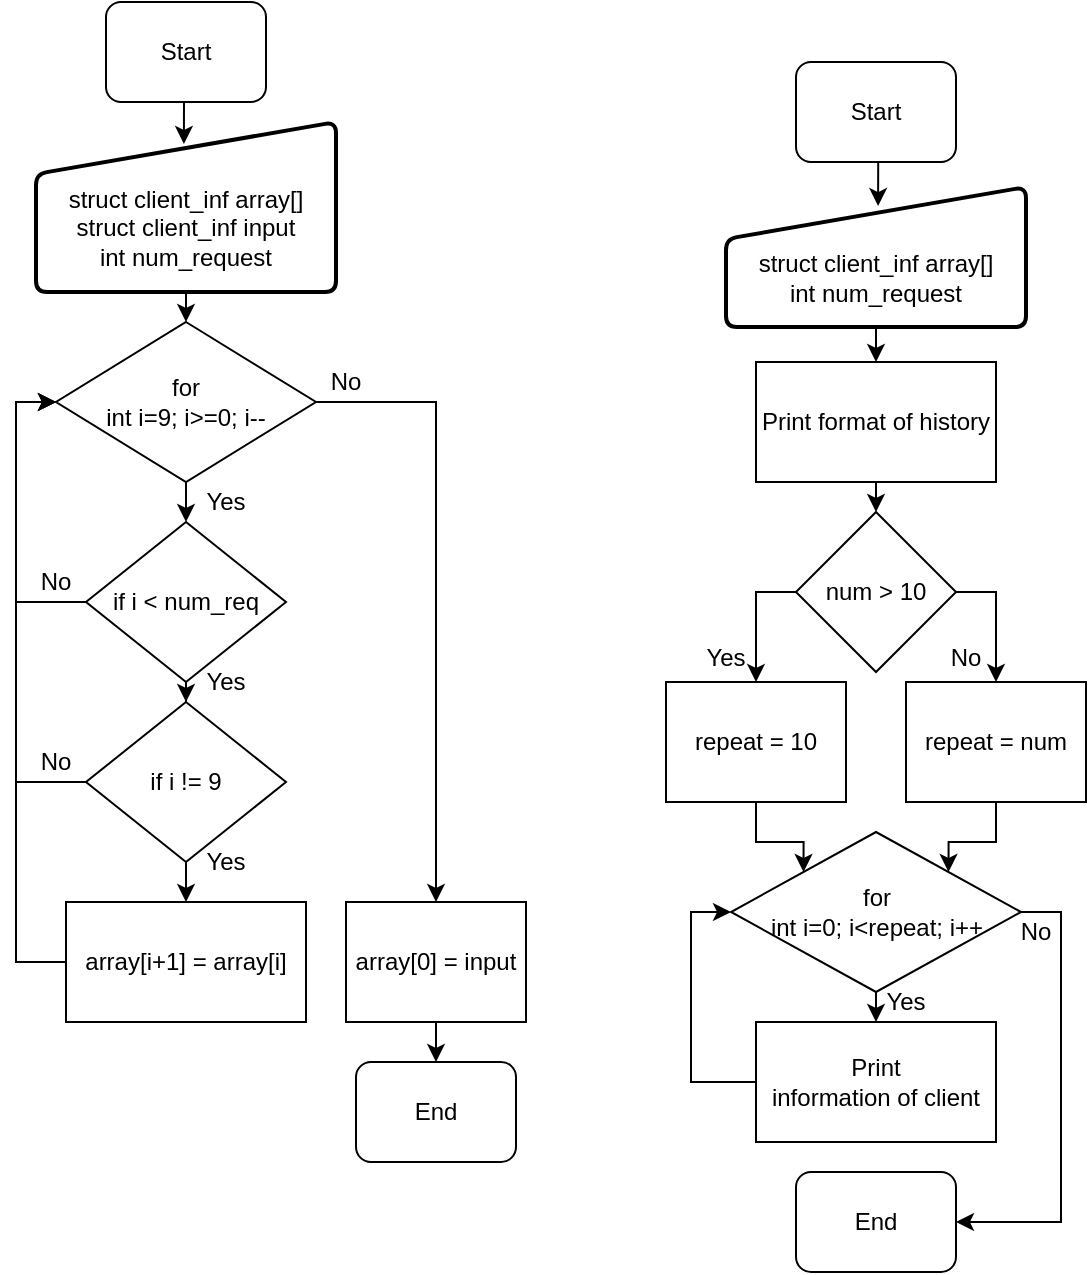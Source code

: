 <mxfile version="10.6.7" type="device"><diagram id="Nk43niPTdA1udJjl2MFU" name="Page-1"><mxGraphModel dx="1139" dy="829" grid="1" gridSize="10" guides="1" tooltips="1" connect="1" arrows="1" fold="1" page="1" pageScale="1" pageWidth="3300" pageHeight="4681" math="0" shadow="0"><root><mxCell id="0"/><mxCell id="1" parent="0"/><mxCell id="zYK7M-3nh2D-xvykcNmC-43" style="edgeStyle=orthogonalEdgeStyle;rounded=0;orthogonalLoop=1;jettySize=auto;html=1;exitX=0.5;exitY=1;exitDx=0;exitDy=0;entryX=0.493;entryY=0.129;entryDx=0;entryDy=0;entryPerimeter=0;" edge="1" parent="1" source="zYK7M-3nh2D-xvykcNmC-1" target="zYK7M-3nh2D-xvykcNmC-4"><mxGeometry relative="1" as="geometry"/></mxCell><mxCell id="zYK7M-3nh2D-xvykcNmC-1" value="Start" style="rounded=1;whiteSpace=wrap;html=1;" vertex="1" parent="1"><mxGeometry x="520" y="40" width="80" height="50" as="geometry"/></mxCell><mxCell id="zYK7M-3nh2D-xvykcNmC-2" value="End&lt;br&gt;" style="rounded=1;whiteSpace=wrap;html=1;" vertex="1" parent="1"><mxGeometry x="645" y="570" width="80" height="50" as="geometry"/></mxCell><mxCell id="zYK7M-3nh2D-xvykcNmC-26" style="edgeStyle=orthogonalEdgeStyle;rounded=0;orthogonalLoop=1;jettySize=auto;html=1;exitX=0.5;exitY=1;exitDx=0;exitDy=0;entryX=0.5;entryY=0;entryDx=0;entryDy=0;" edge="1" parent="1" source="zYK7M-3nh2D-xvykcNmC-4" target="zYK7M-3nh2D-xvykcNmC-6"><mxGeometry relative="1" as="geometry"/></mxCell><mxCell id="zYK7M-3nh2D-xvykcNmC-4" value="" style="verticalLabelPosition=bottom;verticalAlign=top;html=1;strokeWidth=2;shape=manualInput;whiteSpace=wrap;rounded=1;size=26;arcSize=11;" vertex="1" parent="1"><mxGeometry x="485" y="100" width="150" height="85" as="geometry"/></mxCell><mxCell id="zYK7M-3nh2D-xvykcNmC-17" style="edgeStyle=orthogonalEdgeStyle;rounded=0;orthogonalLoop=1;jettySize=auto;html=1;exitX=0.5;exitY=1;exitDx=0;exitDy=0;entryX=0.5;entryY=0;entryDx=0;entryDy=0;" edge="1" parent="1" source="zYK7M-3nh2D-xvykcNmC-6" target="zYK7M-3nh2D-xvykcNmC-15"><mxGeometry relative="1" as="geometry"/></mxCell><mxCell id="zYK7M-3nh2D-xvykcNmC-24" style="edgeStyle=orthogonalEdgeStyle;rounded=0;orthogonalLoop=1;jettySize=auto;html=1;exitX=1;exitY=0.5;exitDx=0;exitDy=0;entryX=0.5;entryY=0;entryDx=0;entryDy=0;" edge="1" parent="1" source="zYK7M-3nh2D-xvykcNmC-6" target="zYK7M-3nh2D-xvykcNmC-23"><mxGeometry relative="1" as="geometry"/></mxCell><mxCell id="zYK7M-3nh2D-xvykcNmC-6" value="for&lt;br&gt;int i=9; i&amp;gt;=0; i--&lt;br&gt;" style="rhombus;whiteSpace=wrap;html=1;" vertex="1" parent="1"><mxGeometry x="495" y="200" width="130" height="80" as="geometry"/></mxCell><mxCell id="zYK7M-3nh2D-xvykcNmC-22" style="edgeStyle=orthogonalEdgeStyle;rounded=0;orthogonalLoop=1;jettySize=auto;html=1;exitX=0;exitY=0.5;exitDx=0;exitDy=0;entryX=0;entryY=0.5;entryDx=0;entryDy=0;" edge="1" parent="1" source="zYK7M-3nh2D-xvykcNmC-7" target="zYK7M-3nh2D-xvykcNmC-6"><mxGeometry relative="1" as="geometry"/></mxCell><mxCell id="zYK7M-3nh2D-xvykcNmC-7" value="array[i+1] = array[i]" style="rounded=0;whiteSpace=wrap;html=1;" vertex="1" parent="1"><mxGeometry x="500" y="490" width="120" height="60" as="geometry"/></mxCell><mxCell id="zYK7M-3nh2D-xvykcNmC-48" style="edgeStyle=orthogonalEdgeStyle;rounded=0;orthogonalLoop=1;jettySize=auto;html=1;exitX=0.5;exitY=1;exitDx=0;exitDy=0;entryX=0.507;entryY=0.136;entryDx=0;entryDy=0;entryPerimeter=0;" edge="1" parent="1" source="zYK7M-3nh2D-xvykcNmC-9" target="zYK7M-3nh2D-xvykcNmC-11"><mxGeometry relative="1" as="geometry"/></mxCell><mxCell id="zYK7M-3nh2D-xvykcNmC-9" value="Start" style="rounded=1;whiteSpace=wrap;html=1;" vertex="1" parent="1"><mxGeometry x="865" y="70" width="80" height="50" as="geometry"/></mxCell><mxCell id="zYK7M-3nh2D-xvykcNmC-10" value="End&lt;br&gt;" style="rounded=1;whiteSpace=wrap;html=1;" vertex="1" parent="1"><mxGeometry x="865" y="625" width="80" height="50" as="geometry"/></mxCell><mxCell id="zYK7M-3nh2D-xvykcNmC-49" style="edgeStyle=orthogonalEdgeStyle;rounded=0;orthogonalLoop=1;jettySize=auto;html=1;exitX=0.5;exitY=1;exitDx=0;exitDy=0;entryX=0.5;entryY=0;entryDx=0;entryDy=0;" edge="1" parent="1" source="zYK7M-3nh2D-xvykcNmC-11" target="zYK7M-3nh2D-xvykcNmC-14"><mxGeometry relative="1" as="geometry"/></mxCell><mxCell id="zYK7M-3nh2D-xvykcNmC-11" value="" style="verticalLabelPosition=bottom;verticalAlign=top;html=1;strokeWidth=2;shape=manualInput;whiteSpace=wrap;rounded=1;size=26;arcSize=11;" vertex="1" parent="1"><mxGeometry x="830" y="132.5" width="150" height="70" as="geometry"/></mxCell><mxCell id="zYK7M-3nh2D-xvykcNmC-12" value="struct client_inf array[]&lt;br&gt;struct client_inf input&lt;br&gt;int num_request&lt;br&gt;" style="text;html=1;strokeColor=none;fillColor=none;align=center;verticalAlign=middle;whiteSpace=wrap;rounded=0;" vertex="1" parent="1"><mxGeometry x="480" y="142.5" width="160" height="20" as="geometry"/></mxCell><mxCell id="zYK7M-3nh2D-xvykcNmC-51" style="edgeStyle=orthogonalEdgeStyle;rounded=0;orthogonalLoop=1;jettySize=auto;html=1;exitX=1;exitY=0.5;exitDx=0;exitDy=0;entryX=0.5;entryY=0;entryDx=0;entryDy=0;" edge="1" parent="1" source="zYK7M-3nh2D-xvykcNmC-13" target="zYK7M-3nh2D-xvykcNmC-45"><mxGeometry relative="1" as="geometry"/></mxCell><mxCell id="zYK7M-3nh2D-xvykcNmC-52" style="edgeStyle=orthogonalEdgeStyle;rounded=0;orthogonalLoop=1;jettySize=auto;html=1;exitX=0;exitY=0.5;exitDx=0;exitDy=0;entryX=0.5;entryY=0;entryDx=0;entryDy=0;" edge="1" parent="1" source="zYK7M-3nh2D-xvykcNmC-13" target="zYK7M-3nh2D-xvykcNmC-44"><mxGeometry relative="1" as="geometry"/></mxCell><mxCell id="zYK7M-3nh2D-xvykcNmC-13" value="num &amp;gt; 10" style="rhombus;whiteSpace=wrap;html=1;" vertex="1" parent="1"><mxGeometry x="865" y="295" width="80" height="80" as="geometry"/></mxCell><mxCell id="zYK7M-3nh2D-xvykcNmC-50" style="edgeStyle=orthogonalEdgeStyle;rounded=0;orthogonalLoop=1;jettySize=auto;html=1;exitX=0.5;exitY=1;exitDx=0;exitDy=0;entryX=0.5;entryY=0;entryDx=0;entryDy=0;" edge="1" parent="1" source="zYK7M-3nh2D-xvykcNmC-14" target="zYK7M-3nh2D-xvykcNmC-13"><mxGeometry relative="1" as="geometry"/></mxCell><mxCell id="zYK7M-3nh2D-xvykcNmC-14" value="Print format of history" style="rounded=0;whiteSpace=wrap;html=1;" vertex="1" parent="1"><mxGeometry x="845" y="220" width="120" height="60" as="geometry"/></mxCell><mxCell id="zYK7M-3nh2D-xvykcNmC-18" style="edgeStyle=orthogonalEdgeStyle;rounded=0;orthogonalLoop=1;jettySize=auto;html=1;exitX=0.5;exitY=1;exitDx=0;exitDy=0;" edge="1" parent="1" source="zYK7M-3nh2D-xvykcNmC-15" target="zYK7M-3nh2D-xvykcNmC-16"><mxGeometry relative="1" as="geometry"/></mxCell><mxCell id="zYK7M-3nh2D-xvykcNmC-20" style="edgeStyle=orthogonalEdgeStyle;rounded=0;orthogonalLoop=1;jettySize=auto;html=1;exitX=0;exitY=0.5;exitDx=0;exitDy=0;entryX=0;entryY=0.5;entryDx=0;entryDy=0;" edge="1" parent="1" source="zYK7M-3nh2D-xvykcNmC-15" target="zYK7M-3nh2D-xvykcNmC-6"><mxGeometry relative="1" as="geometry"/></mxCell><mxCell id="zYK7M-3nh2D-xvykcNmC-15" value="if i &amp;lt; num_req" style="rhombus;whiteSpace=wrap;html=1;" vertex="1" parent="1"><mxGeometry x="510" y="300" width="100" height="80" as="geometry"/></mxCell><mxCell id="zYK7M-3nh2D-xvykcNmC-19" style="edgeStyle=orthogonalEdgeStyle;rounded=0;orthogonalLoop=1;jettySize=auto;html=1;exitX=0.5;exitY=1;exitDx=0;exitDy=0;entryX=0.5;entryY=0;entryDx=0;entryDy=0;" edge="1" parent="1" source="zYK7M-3nh2D-xvykcNmC-16" target="zYK7M-3nh2D-xvykcNmC-7"><mxGeometry relative="1" as="geometry"/></mxCell><mxCell id="zYK7M-3nh2D-xvykcNmC-21" style="edgeStyle=orthogonalEdgeStyle;rounded=0;orthogonalLoop=1;jettySize=auto;html=1;exitX=0;exitY=0.5;exitDx=0;exitDy=0;entryX=0;entryY=0.5;entryDx=0;entryDy=0;" edge="1" parent="1" source="zYK7M-3nh2D-xvykcNmC-16" target="zYK7M-3nh2D-xvykcNmC-6"><mxGeometry relative="1" as="geometry"/></mxCell><mxCell id="zYK7M-3nh2D-xvykcNmC-16" value="if i != 9" style="rhombus;whiteSpace=wrap;html=1;" vertex="1" parent="1"><mxGeometry x="510" y="390" width="100" height="80" as="geometry"/></mxCell><mxCell id="zYK7M-3nh2D-xvykcNmC-25" style="edgeStyle=orthogonalEdgeStyle;rounded=0;orthogonalLoop=1;jettySize=auto;html=1;exitX=0.5;exitY=1;exitDx=0;exitDy=0;entryX=0.5;entryY=0;entryDx=0;entryDy=0;" edge="1" parent="1" source="zYK7M-3nh2D-xvykcNmC-23" target="zYK7M-3nh2D-xvykcNmC-2"><mxGeometry relative="1" as="geometry"/></mxCell><mxCell id="zYK7M-3nh2D-xvykcNmC-23" value="array[0] = input" style="rounded=0;whiteSpace=wrap;html=1;" vertex="1" parent="1"><mxGeometry x="640" y="490" width="90" height="60" as="geometry"/></mxCell><mxCell id="zYK7M-3nh2D-xvykcNmC-28" value="Yes&lt;br&gt;" style="text;html=1;strokeColor=none;fillColor=none;align=center;verticalAlign=middle;whiteSpace=wrap;rounded=0;" vertex="1" parent="1"><mxGeometry x="900" y="530" width="40" height="20" as="geometry"/></mxCell><mxCell id="zYK7M-3nh2D-xvykcNmC-29" value="Yes&lt;br&gt;" style="text;html=1;strokeColor=none;fillColor=none;align=center;verticalAlign=middle;whiteSpace=wrap;rounded=0;" vertex="1" parent="1"><mxGeometry x="810" y="357.5" width="40" height="20" as="geometry"/></mxCell><mxCell id="zYK7M-3nh2D-xvykcNmC-30" value="Yes&lt;br&gt;" style="text;html=1;strokeColor=none;fillColor=none;align=center;verticalAlign=middle;whiteSpace=wrap;rounded=0;" vertex="1" parent="1"><mxGeometry x="560" y="460" width="40" height="20" as="geometry"/></mxCell><mxCell id="zYK7M-3nh2D-xvykcNmC-31" value="Yes&lt;br&gt;" style="text;html=1;strokeColor=none;fillColor=none;align=center;verticalAlign=middle;whiteSpace=wrap;rounded=0;" vertex="1" parent="1"><mxGeometry x="560" y="370" width="40" height="20" as="geometry"/></mxCell><mxCell id="zYK7M-3nh2D-xvykcNmC-32" value="Yes&lt;br&gt;" style="text;html=1;strokeColor=none;fillColor=none;align=center;verticalAlign=middle;whiteSpace=wrap;rounded=0;" vertex="1" parent="1"><mxGeometry x="560" y="280" width="40" height="20" as="geometry"/></mxCell><mxCell id="zYK7M-3nh2D-xvykcNmC-35" value="No" style="text;html=1;strokeColor=none;fillColor=none;align=center;verticalAlign=middle;whiteSpace=wrap;rounded=0;" vertex="1" parent="1"><mxGeometry x="965" y="495" width="40" height="20" as="geometry"/></mxCell><mxCell id="zYK7M-3nh2D-xvykcNmC-36" value="No" style="text;html=1;strokeColor=none;fillColor=none;align=center;verticalAlign=middle;whiteSpace=wrap;rounded=0;" vertex="1" parent="1"><mxGeometry x="930" y="357.5" width="40" height="20" as="geometry"/></mxCell><mxCell id="zYK7M-3nh2D-xvykcNmC-37" value="No" style="text;html=1;strokeColor=none;fillColor=none;align=center;verticalAlign=middle;whiteSpace=wrap;rounded=0;" vertex="1" parent="1"><mxGeometry x="620" y="220" width="40" height="20" as="geometry"/></mxCell><mxCell id="zYK7M-3nh2D-xvykcNmC-38" value="No" style="text;html=1;strokeColor=none;fillColor=none;align=center;verticalAlign=middle;whiteSpace=wrap;rounded=0;" vertex="1" parent="1"><mxGeometry x="475" y="320" width="40" height="20" as="geometry"/></mxCell><mxCell id="zYK7M-3nh2D-xvykcNmC-39" value="No" style="text;html=1;strokeColor=none;fillColor=none;align=center;verticalAlign=middle;whiteSpace=wrap;rounded=0;" vertex="1" parent="1"><mxGeometry x="475" y="410" width="40" height="20" as="geometry"/></mxCell><mxCell id="zYK7M-3nh2D-xvykcNmC-5" value="struct client_inf array[]&lt;br&gt;int num_request&lt;br&gt;" style="text;html=1;strokeColor=none;fillColor=none;align=center;verticalAlign=middle;whiteSpace=wrap;rounded=0;" vertex="1" parent="1"><mxGeometry x="825" y="167.5" width="160" height="20" as="geometry"/></mxCell><mxCell id="zYK7M-3nh2D-xvykcNmC-54" style="edgeStyle=orthogonalEdgeStyle;rounded=0;orthogonalLoop=1;jettySize=auto;html=1;exitX=0.5;exitY=1;exitDx=0;exitDy=0;entryX=0;entryY=0;entryDx=0;entryDy=0;" edge="1" parent="1" source="zYK7M-3nh2D-xvykcNmC-44" target="zYK7M-3nh2D-xvykcNmC-46"><mxGeometry relative="1" as="geometry"/></mxCell><mxCell id="zYK7M-3nh2D-xvykcNmC-44" value="repeat = 10" style="rounded=0;whiteSpace=wrap;html=1;" vertex="1" parent="1"><mxGeometry x="800" y="380" width="90" height="60" as="geometry"/></mxCell><mxCell id="zYK7M-3nh2D-xvykcNmC-53" style="edgeStyle=orthogonalEdgeStyle;rounded=0;orthogonalLoop=1;jettySize=auto;html=1;exitX=0.5;exitY=1;exitDx=0;exitDy=0;entryX=1;entryY=0;entryDx=0;entryDy=0;" edge="1" parent="1" source="zYK7M-3nh2D-xvykcNmC-45" target="zYK7M-3nh2D-xvykcNmC-46"><mxGeometry relative="1" as="geometry"/></mxCell><mxCell id="zYK7M-3nh2D-xvykcNmC-45" value="repeat = num" style="rounded=0;whiteSpace=wrap;html=1;" vertex="1" parent="1"><mxGeometry x="920" y="380" width="90" height="60" as="geometry"/></mxCell><mxCell id="zYK7M-3nh2D-xvykcNmC-55" style="edgeStyle=orthogonalEdgeStyle;rounded=0;orthogonalLoop=1;jettySize=auto;html=1;exitX=0.5;exitY=1;exitDx=0;exitDy=0;entryX=0.5;entryY=0;entryDx=0;entryDy=0;" edge="1" parent="1" source="zYK7M-3nh2D-xvykcNmC-46" target="zYK7M-3nh2D-xvykcNmC-47"><mxGeometry relative="1" as="geometry"/></mxCell><mxCell id="zYK7M-3nh2D-xvykcNmC-58" style="edgeStyle=orthogonalEdgeStyle;rounded=0;orthogonalLoop=1;jettySize=auto;html=1;exitX=1;exitY=0.5;exitDx=0;exitDy=0;entryX=1;entryY=0.5;entryDx=0;entryDy=0;" edge="1" parent="1" source="zYK7M-3nh2D-xvykcNmC-46" target="zYK7M-3nh2D-xvykcNmC-10"><mxGeometry relative="1" as="geometry"/></mxCell><mxCell id="zYK7M-3nh2D-xvykcNmC-46" value="&lt;span&gt;for&lt;/span&gt;&lt;br&gt;&lt;span&gt;int i=0; i&amp;lt;repeat; i++&lt;/span&gt;" style="rhombus;whiteSpace=wrap;html=1;" vertex="1" parent="1"><mxGeometry x="832.5" y="455" width="145" height="80" as="geometry"/></mxCell><mxCell id="zYK7M-3nh2D-xvykcNmC-57" style="edgeStyle=orthogonalEdgeStyle;rounded=0;orthogonalLoop=1;jettySize=auto;html=1;exitX=0;exitY=0.5;exitDx=0;exitDy=0;entryX=0;entryY=0.5;entryDx=0;entryDy=0;" edge="1" parent="1" source="zYK7M-3nh2D-xvykcNmC-47" target="zYK7M-3nh2D-xvykcNmC-46"><mxGeometry relative="1" as="geometry"/></mxCell><mxCell id="zYK7M-3nh2D-xvykcNmC-47" value="Print&lt;br&gt;information of client&lt;br&gt;" style="rounded=0;whiteSpace=wrap;html=1;" vertex="1" parent="1"><mxGeometry x="845" y="550" width="120" height="60" as="geometry"/></mxCell></root></mxGraphModel></diagram></mxfile>